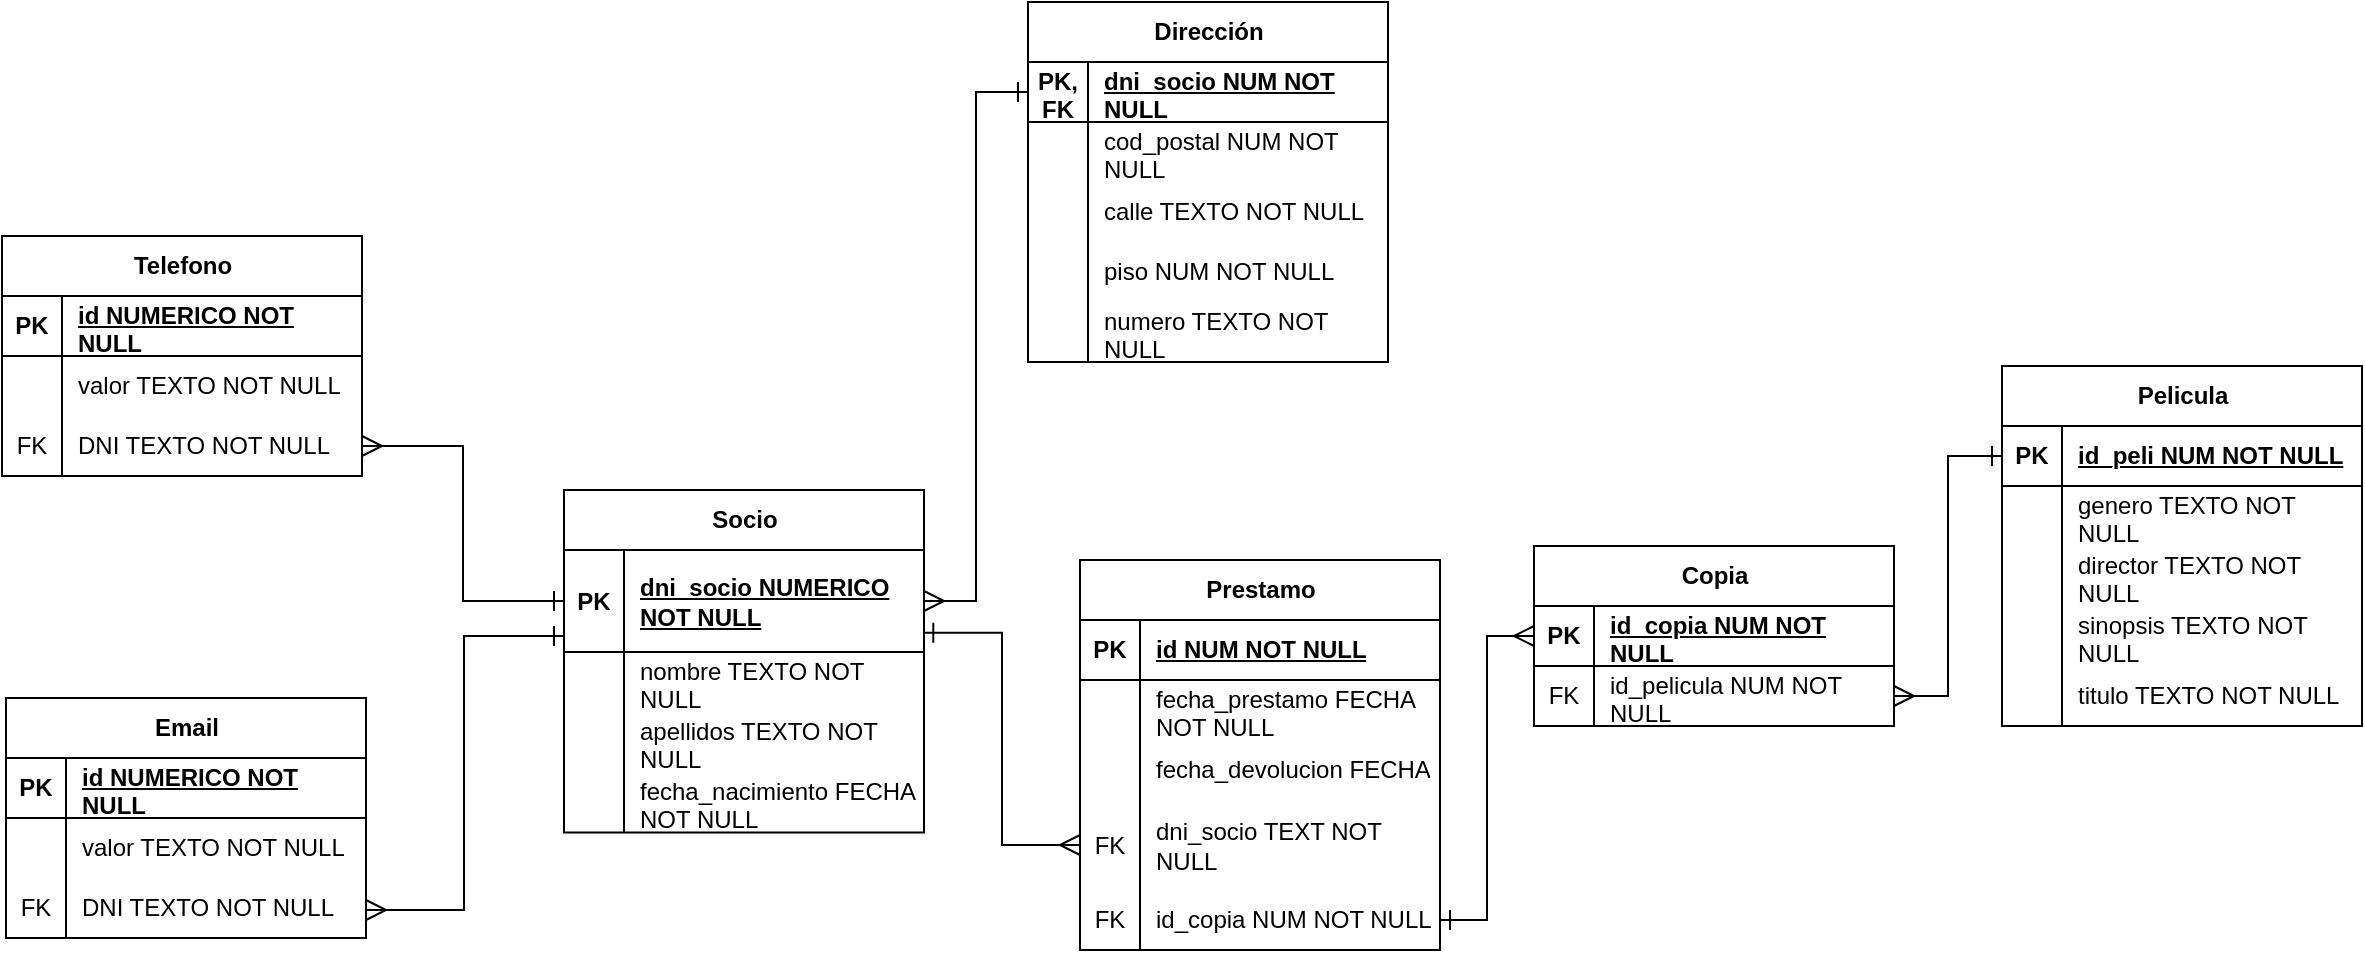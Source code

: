 <mxfile version="23.1.6" type="device">
  <diagram name="PracticaVideoclub" id="YzQPO9PBCc_jodw5u9pN">
    <mxGraphModel dx="1377" dy="1343" grid="0" gridSize="10" guides="1" tooltips="1" connect="1" arrows="1" fold="1" page="0" pageScale="1" pageWidth="850" pageHeight="1100" math="0" shadow="0">
      <root>
        <mxCell id="0" />
        <mxCell id="1" parent="0" />
        <mxCell id="_mW1-vOKjtZ6UhzQJEqt-1" value="Socio" style="shape=table;startSize=30;container=1;collapsible=1;childLayout=tableLayout;fixedRows=1;rowLines=0;fontStyle=1;align=center;resizeLast=1;html=1;" parent="1" vertex="1">
          <mxGeometry x="73" y="145" width="180" height="171.267" as="geometry" />
        </mxCell>
        <mxCell id="_mW1-vOKjtZ6UhzQJEqt-2" value="" style="shape=tableRow;horizontal=0;startSize=0;swimlaneHead=0;swimlaneBody=0;fillColor=none;collapsible=0;dropTarget=0;points=[[0,0.5],[1,0.5]];portConstraint=eastwest;top=0;left=0;right=0;bottom=1;" parent="_mW1-vOKjtZ6UhzQJEqt-1" vertex="1">
          <mxGeometry y="30" width="180" height="51" as="geometry" />
        </mxCell>
        <mxCell id="_mW1-vOKjtZ6UhzQJEqt-3" value="PK" style="shape=partialRectangle;connectable=0;fillColor=none;top=0;left=0;bottom=0;right=0;fontStyle=1;overflow=hidden;whiteSpace=wrap;html=1;" parent="_mW1-vOKjtZ6UhzQJEqt-2" vertex="1">
          <mxGeometry width="30" height="51" as="geometry">
            <mxRectangle width="30" height="51" as="alternateBounds" />
          </mxGeometry>
        </mxCell>
        <mxCell id="_mW1-vOKjtZ6UhzQJEqt-4" value="dni_socio NUMERICO NOT NULL" style="shape=partialRectangle;connectable=0;fillColor=none;top=0;left=0;bottom=0;right=0;align=left;spacingLeft=6;fontStyle=5;overflow=hidden;whiteSpace=wrap;html=1;" parent="_mW1-vOKjtZ6UhzQJEqt-2" vertex="1">
          <mxGeometry x="30" width="150" height="51" as="geometry">
            <mxRectangle width="150" height="51" as="alternateBounds" />
          </mxGeometry>
        </mxCell>
        <mxCell id="_mW1-vOKjtZ6UhzQJEqt-5" value="" style="shape=tableRow;horizontal=0;startSize=0;swimlaneHead=0;swimlaneBody=0;fillColor=none;collapsible=0;dropTarget=0;points=[[0,0.5],[1,0.5]];portConstraint=eastwest;top=0;left=0;right=0;bottom=0;" parent="_mW1-vOKjtZ6UhzQJEqt-1" vertex="1">
          <mxGeometry y="81" width="180" height="30" as="geometry" />
        </mxCell>
        <mxCell id="_mW1-vOKjtZ6UhzQJEqt-6" value="" style="shape=partialRectangle;connectable=0;fillColor=none;top=0;left=0;bottom=0;right=0;editable=1;overflow=hidden;whiteSpace=wrap;html=1;" parent="_mW1-vOKjtZ6UhzQJEqt-5" vertex="1">
          <mxGeometry width="30" height="30" as="geometry">
            <mxRectangle width="30" height="30" as="alternateBounds" />
          </mxGeometry>
        </mxCell>
        <mxCell id="_mW1-vOKjtZ6UhzQJEqt-7" value="nombre TEXTO NOT NULL" style="shape=partialRectangle;connectable=0;fillColor=none;top=0;left=0;bottom=0;right=0;align=left;spacingLeft=6;overflow=hidden;whiteSpace=wrap;html=1;" parent="_mW1-vOKjtZ6UhzQJEqt-5" vertex="1">
          <mxGeometry x="30" width="150" height="30" as="geometry">
            <mxRectangle width="150" height="30" as="alternateBounds" />
          </mxGeometry>
        </mxCell>
        <mxCell id="_mW1-vOKjtZ6UhzQJEqt-8" value="" style="shape=tableRow;horizontal=0;startSize=0;swimlaneHead=0;swimlaneBody=0;fillColor=none;collapsible=0;dropTarget=0;points=[[0,0.5],[1,0.5]];portConstraint=eastwest;top=0;left=0;right=0;bottom=0;" parent="_mW1-vOKjtZ6UhzQJEqt-1" vertex="1">
          <mxGeometry y="111" width="180" height="30" as="geometry" />
        </mxCell>
        <mxCell id="_mW1-vOKjtZ6UhzQJEqt-9" value="" style="shape=partialRectangle;connectable=0;fillColor=none;top=0;left=0;bottom=0;right=0;editable=1;overflow=hidden;whiteSpace=wrap;html=1;" parent="_mW1-vOKjtZ6UhzQJEqt-8" vertex="1">
          <mxGeometry width="30" height="30" as="geometry">
            <mxRectangle width="30" height="30" as="alternateBounds" />
          </mxGeometry>
        </mxCell>
        <mxCell id="_mW1-vOKjtZ6UhzQJEqt-10" value="apellidos TEXTO NOT NULL" style="shape=partialRectangle;connectable=0;fillColor=none;top=0;left=0;bottom=0;right=0;align=left;spacingLeft=6;overflow=hidden;whiteSpace=wrap;html=1;" parent="_mW1-vOKjtZ6UhzQJEqt-8" vertex="1">
          <mxGeometry x="30" width="150" height="30" as="geometry">
            <mxRectangle width="150" height="30" as="alternateBounds" />
          </mxGeometry>
        </mxCell>
        <mxCell id="_mW1-vOKjtZ6UhzQJEqt-11" value="" style="shape=tableRow;horizontal=0;startSize=0;swimlaneHead=0;swimlaneBody=0;fillColor=none;collapsible=0;dropTarget=0;points=[[0,0.5],[1,0.5]];portConstraint=eastwest;top=0;left=0;right=0;bottom=0;" parent="_mW1-vOKjtZ6UhzQJEqt-1" vertex="1">
          <mxGeometry y="141" width="180" height="30" as="geometry" />
        </mxCell>
        <mxCell id="_mW1-vOKjtZ6UhzQJEqt-12" value="" style="shape=partialRectangle;connectable=0;fillColor=none;top=0;left=0;bottom=0;right=0;editable=1;overflow=hidden;whiteSpace=wrap;html=1;" parent="_mW1-vOKjtZ6UhzQJEqt-11" vertex="1">
          <mxGeometry width="30" height="30" as="geometry">
            <mxRectangle width="30" height="30" as="alternateBounds" />
          </mxGeometry>
        </mxCell>
        <mxCell id="_mW1-vOKjtZ6UhzQJEqt-13" value="fecha_nacimiento FECHA NOT NULL" style="shape=partialRectangle;connectable=0;fillColor=none;top=0;left=0;bottom=0;right=0;align=left;spacingLeft=6;overflow=hidden;whiteSpace=wrap;html=1;" parent="_mW1-vOKjtZ6UhzQJEqt-11" vertex="1">
          <mxGeometry x="30" width="150" height="30" as="geometry">
            <mxRectangle width="150" height="30" as="alternateBounds" />
          </mxGeometry>
        </mxCell>
        <mxCell id="_mW1-vOKjtZ6UhzQJEqt-26" value="Dirección" style="shape=table;startSize=30;container=1;collapsible=1;childLayout=tableLayout;fixedRows=1;rowLines=0;fontStyle=1;align=center;resizeLast=1;html=1;" parent="1" vertex="1">
          <mxGeometry x="305" y="-99" width="180" height="180" as="geometry" />
        </mxCell>
        <mxCell id="_mW1-vOKjtZ6UhzQJEqt-27" value="" style="shape=tableRow;horizontal=0;startSize=0;swimlaneHead=0;swimlaneBody=0;fillColor=none;collapsible=0;dropTarget=0;points=[[0,0.5],[1,0.5]];portConstraint=eastwest;top=0;left=0;right=0;bottom=1;" parent="_mW1-vOKjtZ6UhzQJEqt-26" vertex="1">
          <mxGeometry y="30" width="180" height="30" as="geometry" />
        </mxCell>
        <mxCell id="_mW1-vOKjtZ6UhzQJEqt-28" value="PK,&lt;br&gt;FK" style="shape=partialRectangle;connectable=0;fillColor=none;top=0;left=0;bottom=0;right=0;fontStyle=1;overflow=hidden;whiteSpace=wrap;html=1;" parent="_mW1-vOKjtZ6UhzQJEqt-27" vertex="1">
          <mxGeometry width="30" height="30" as="geometry">
            <mxRectangle width="30" height="30" as="alternateBounds" />
          </mxGeometry>
        </mxCell>
        <mxCell id="_mW1-vOKjtZ6UhzQJEqt-29" value="dni_socio NUM NOT NULL" style="shape=partialRectangle;connectable=0;fillColor=none;top=0;left=0;bottom=0;right=0;align=left;spacingLeft=6;fontStyle=5;overflow=hidden;whiteSpace=wrap;html=1;" parent="_mW1-vOKjtZ6UhzQJEqt-27" vertex="1">
          <mxGeometry x="30" width="150" height="30" as="geometry">
            <mxRectangle width="150" height="30" as="alternateBounds" />
          </mxGeometry>
        </mxCell>
        <mxCell id="_mW1-vOKjtZ6UhzQJEqt-30" value="" style="shape=tableRow;horizontal=0;startSize=0;swimlaneHead=0;swimlaneBody=0;fillColor=none;collapsible=0;dropTarget=0;points=[[0,0.5],[1,0.5]];portConstraint=eastwest;top=0;left=0;right=0;bottom=0;" parent="_mW1-vOKjtZ6UhzQJEqt-26" vertex="1">
          <mxGeometry y="60" width="180" height="30" as="geometry" />
        </mxCell>
        <mxCell id="_mW1-vOKjtZ6UhzQJEqt-31" value="" style="shape=partialRectangle;connectable=0;fillColor=none;top=0;left=0;bottom=0;right=0;editable=1;overflow=hidden;whiteSpace=wrap;html=1;" parent="_mW1-vOKjtZ6UhzQJEqt-30" vertex="1">
          <mxGeometry width="30" height="30" as="geometry">
            <mxRectangle width="30" height="30" as="alternateBounds" />
          </mxGeometry>
        </mxCell>
        <mxCell id="_mW1-vOKjtZ6UhzQJEqt-32" value="cod_postal NUM NOT NULL" style="shape=partialRectangle;connectable=0;fillColor=none;top=0;left=0;bottom=0;right=0;align=left;spacingLeft=6;overflow=hidden;whiteSpace=wrap;html=1;" parent="_mW1-vOKjtZ6UhzQJEqt-30" vertex="1">
          <mxGeometry x="30" width="150" height="30" as="geometry">
            <mxRectangle width="150" height="30" as="alternateBounds" />
          </mxGeometry>
        </mxCell>
        <mxCell id="_mW1-vOKjtZ6UhzQJEqt-33" value="" style="shape=tableRow;horizontal=0;startSize=0;swimlaneHead=0;swimlaneBody=0;fillColor=none;collapsible=0;dropTarget=0;points=[[0,0.5],[1,0.5]];portConstraint=eastwest;top=0;left=0;right=0;bottom=0;" parent="_mW1-vOKjtZ6UhzQJEqt-26" vertex="1">
          <mxGeometry y="90" width="180" height="30" as="geometry" />
        </mxCell>
        <mxCell id="_mW1-vOKjtZ6UhzQJEqt-34" value="" style="shape=partialRectangle;connectable=0;fillColor=none;top=0;left=0;bottom=0;right=0;editable=1;overflow=hidden;whiteSpace=wrap;html=1;" parent="_mW1-vOKjtZ6UhzQJEqt-33" vertex="1">
          <mxGeometry width="30" height="30" as="geometry">
            <mxRectangle width="30" height="30" as="alternateBounds" />
          </mxGeometry>
        </mxCell>
        <mxCell id="_mW1-vOKjtZ6UhzQJEqt-35" value="calle TEXTO NOT NULL" style="shape=partialRectangle;connectable=0;fillColor=none;top=0;left=0;bottom=0;right=0;align=left;spacingLeft=6;overflow=hidden;whiteSpace=wrap;html=1;" parent="_mW1-vOKjtZ6UhzQJEqt-33" vertex="1">
          <mxGeometry x="30" width="150" height="30" as="geometry">
            <mxRectangle width="150" height="30" as="alternateBounds" />
          </mxGeometry>
        </mxCell>
        <mxCell id="_mW1-vOKjtZ6UhzQJEqt-36" value="" style="shape=tableRow;horizontal=0;startSize=0;swimlaneHead=0;swimlaneBody=0;fillColor=none;collapsible=0;dropTarget=0;points=[[0,0.5],[1,0.5]];portConstraint=eastwest;top=0;left=0;right=0;bottom=0;" parent="_mW1-vOKjtZ6UhzQJEqt-26" vertex="1">
          <mxGeometry y="120" width="180" height="30" as="geometry" />
        </mxCell>
        <mxCell id="_mW1-vOKjtZ6UhzQJEqt-37" value="" style="shape=partialRectangle;connectable=0;fillColor=none;top=0;left=0;bottom=0;right=0;editable=1;overflow=hidden;whiteSpace=wrap;html=1;" parent="_mW1-vOKjtZ6UhzQJEqt-36" vertex="1">
          <mxGeometry width="30" height="30" as="geometry">
            <mxRectangle width="30" height="30" as="alternateBounds" />
          </mxGeometry>
        </mxCell>
        <mxCell id="_mW1-vOKjtZ6UhzQJEqt-38" value="piso NUM NOT NULL" style="shape=partialRectangle;connectable=0;fillColor=none;top=0;left=0;bottom=0;right=0;align=left;spacingLeft=6;overflow=hidden;whiteSpace=wrap;html=1;" parent="_mW1-vOKjtZ6UhzQJEqt-36" vertex="1">
          <mxGeometry x="30" width="150" height="30" as="geometry">
            <mxRectangle width="150" height="30" as="alternateBounds" />
          </mxGeometry>
        </mxCell>
        <mxCell id="eDr55H77YWNjNY8ToVbS-49" value="" style="shape=tableRow;horizontal=0;startSize=0;swimlaneHead=0;swimlaneBody=0;fillColor=none;collapsible=0;dropTarget=0;points=[[0,0.5],[1,0.5]];portConstraint=eastwest;top=0;left=0;right=0;bottom=0;" vertex="1" parent="_mW1-vOKjtZ6UhzQJEqt-26">
          <mxGeometry y="150" width="180" height="30" as="geometry" />
        </mxCell>
        <mxCell id="eDr55H77YWNjNY8ToVbS-50" value="" style="shape=partialRectangle;connectable=0;fillColor=none;top=0;left=0;bottom=0;right=0;editable=1;overflow=hidden;whiteSpace=wrap;html=1;" vertex="1" parent="eDr55H77YWNjNY8ToVbS-49">
          <mxGeometry width="30" height="30" as="geometry">
            <mxRectangle width="30" height="30" as="alternateBounds" />
          </mxGeometry>
        </mxCell>
        <mxCell id="eDr55H77YWNjNY8ToVbS-51" value="numero TEXTO NOT NULL" style="shape=partialRectangle;connectable=0;fillColor=none;top=0;left=0;bottom=0;right=0;align=left;spacingLeft=6;overflow=hidden;whiteSpace=wrap;html=1;" vertex="1" parent="eDr55H77YWNjNY8ToVbS-49">
          <mxGeometry x="30" width="150" height="30" as="geometry">
            <mxRectangle width="150" height="30" as="alternateBounds" />
          </mxGeometry>
        </mxCell>
        <mxCell id="_mW1-vOKjtZ6UhzQJEqt-42" value="Pelicula" style="shape=table;startSize=30;container=1;collapsible=1;childLayout=tableLayout;fixedRows=1;rowLines=0;fontStyle=1;align=center;resizeLast=1;html=1;" parent="1" vertex="1">
          <mxGeometry x="792" y="83" width="180" height="180" as="geometry" />
        </mxCell>
        <mxCell id="_mW1-vOKjtZ6UhzQJEqt-43" value="" style="shape=tableRow;horizontal=0;startSize=0;swimlaneHead=0;swimlaneBody=0;fillColor=none;collapsible=0;dropTarget=0;points=[[0,0.5],[1,0.5]];portConstraint=eastwest;top=0;left=0;right=0;bottom=1;" parent="_mW1-vOKjtZ6UhzQJEqt-42" vertex="1">
          <mxGeometry y="30" width="180" height="30" as="geometry" />
        </mxCell>
        <mxCell id="_mW1-vOKjtZ6UhzQJEqt-44" value="PK" style="shape=partialRectangle;connectable=0;fillColor=none;top=0;left=0;bottom=0;right=0;fontStyle=1;overflow=hidden;whiteSpace=wrap;html=1;" parent="_mW1-vOKjtZ6UhzQJEqt-43" vertex="1">
          <mxGeometry width="30" height="30" as="geometry">
            <mxRectangle width="30" height="30" as="alternateBounds" />
          </mxGeometry>
        </mxCell>
        <mxCell id="_mW1-vOKjtZ6UhzQJEqt-45" value="id_peli NUM NOT NULL" style="shape=partialRectangle;connectable=0;fillColor=none;top=0;left=0;bottom=0;right=0;align=left;spacingLeft=6;fontStyle=5;overflow=hidden;whiteSpace=wrap;html=1;" parent="_mW1-vOKjtZ6UhzQJEqt-43" vertex="1">
          <mxGeometry x="30" width="150" height="30" as="geometry">
            <mxRectangle width="150" height="30" as="alternateBounds" />
          </mxGeometry>
        </mxCell>
        <mxCell id="_mW1-vOKjtZ6UhzQJEqt-49" value="" style="shape=tableRow;horizontal=0;startSize=0;swimlaneHead=0;swimlaneBody=0;fillColor=none;collapsible=0;dropTarget=0;points=[[0,0.5],[1,0.5]];portConstraint=eastwest;top=0;left=0;right=0;bottom=0;" parent="_mW1-vOKjtZ6UhzQJEqt-42" vertex="1">
          <mxGeometry y="60" width="180" height="30" as="geometry" />
        </mxCell>
        <mxCell id="_mW1-vOKjtZ6UhzQJEqt-50" value="" style="shape=partialRectangle;connectable=0;fillColor=none;top=0;left=0;bottom=0;right=0;editable=1;overflow=hidden;whiteSpace=wrap;html=1;" parent="_mW1-vOKjtZ6UhzQJEqt-49" vertex="1">
          <mxGeometry width="30" height="30" as="geometry">
            <mxRectangle width="30" height="30" as="alternateBounds" />
          </mxGeometry>
        </mxCell>
        <mxCell id="_mW1-vOKjtZ6UhzQJEqt-51" value="genero TEXTO NOT NULL" style="shape=partialRectangle;connectable=0;fillColor=none;top=0;left=0;bottom=0;right=0;align=left;spacingLeft=6;overflow=hidden;whiteSpace=wrap;html=1;" parent="_mW1-vOKjtZ6UhzQJEqt-49" vertex="1">
          <mxGeometry x="30" width="150" height="30" as="geometry">
            <mxRectangle width="150" height="30" as="alternateBounds" />
          </mxGeometry>
        </mxCell>
        <mxCell id="_mW1-vOKjtZ6UhzQJEqt-52" value="" style="shape=tableRow;horizontal=0;startSize=0;swimlaneHead=0;swimlaneBody=0;fillColor=none;collapsible=0;dropTarget=0;points=[[0,0.5],[1,0.5]];portConstraint=eastwest;top=0;left=0;right=0;bottom=0;" parent="_mW1-vOKjtZ6UhzQJEqt-42" vertex="1">
          <mxGeometry y="90" width="180" height="30" as="geometry" />
        </mxCell>
        <mxCell id="_mW1-vOKjtZ6UhzQJEqt-53" value="" style="shape=partialRectangle;connectable=0;fillColor=none;top=0;left=0;bottom=0;right=0;editable=1;overflow=hidden;whiteSpace=wrap;html=1;" parent="_mW1-vOKjtZ6UhzQJEqt-52" vertex="1">
          <mxGeometry width="30" height="30" as="geometry">
            <mxRectangle width="30" height="30" as="alternateBounds" />
          </mxGeometry>
        </mxCell>
        <mxCell id="_mW1-vOKjtZ6UhzQJEqt-54" value="director TEXTO NOT NULL" style="shape=partialRectangle;connectable=0;fillColor=none;top=0;left=0;bottom=0;right=0;align=left;spacingLeft=6;overflow=hidden;whiteSpace=wrap;html=1;" parent="_mW1-vOKjtZ6UhzQJEqt-52" vertex="1">
          <mxGeometry x="30" width="150" height="30" as="geometry">
            <mxRectangle width="150" height="30" as="alternateBounds" />
          </mxGeometry>
        </mxCell>
        <mxCell id="_mW1-vOKjtZ6UhzQJEqt-55" value="" style="shape=tableRow;horizontal=0;startSize=0;swimlaneHead=0;swimlaneBody=0;fillColor=none;collapsible=0;dropTarget=0;points=[[0,0.5],[1,0.5]];portConstraint=eastwest;top=0;left=0;right=0;bottom=0;" parent="_mW1-vOKjtZ6UhzQJEqt-42" vertex="1">
          <mxGeometry y="120" width="180" height="30" as="geometry" />
        </mxCell>
        <mxCell id="_mW1-vOKjtZ6UhzQJEqt-56" value="" style="shape=partialRectangle;connectable=0;fillColor=none;top=0;left=0;bottom=0;right=0;editable=1;overflow=hidden;whiteSpace=wrap;html=1;" parent="_mW1-vOKjtZ6UhzQJEqt-55" vertex="1">
          <mxGeometry width="30" height="30" as="geometry">
            <mxRectangle width="30" height="30" as="alternateBounds" />
          </mxGeometry>
        </mxCell>
        <mxCell id="_mW1-vOKjtZ6UhzQJEqt-57" value="sinopsis TEXTO NOT NULL" style="shape=partialRectangle;connectable=0;fillColor=none;top=0;left=0;bottom=0;right=0;align=left;spacingLeft=6;overflow=hidden;whiteSpace=wrap;html=1;" parent="_mW1-vOKjtZ6UhzQJEqt-55" vertex="1">
          <mxGeometry x="30" width="150" height="30" as="geometry">
            <mxRectangle width="150" height="30" as="alternateBounds" />
          </mxGeometry>
        </mxCell>
        <mxCell id="eDr55H77YWNjNY8ToVbS-15" value="" style="shape=tableRow;horizontal=0;startSize=0;swimlaneHead=0;swimlaneBody=0;fillColor=none;collapsible=0;dropTarget=0;points=[[0,0.5],[1,0.5]];portConstraint=eastwest;top=0;left=0;right=0;bottom=0;" vertex="1" parent="_mW1-vOKjtZ6UhzQJEqt-42">
          <mxGeometry y="150" width="180" height="30" as="geometry" />
        </mxCell>
        <mxCell id="eDr55H77YWNjNY8ToVbS-16" value="" style="shape=partialRectangle;connectable=0;fillColor=none;top=0;left=0;bottom=0;right=0;editable=1;overflow=hidden;whiteSpace=wrap;html=1;" vertex="1" parent="eDr55H77YWNjNY8ToVbS-15">
          <mxGeometry width="30" height="30" as="geometry">
            <mxRectangle width="30" height="30" as="alternateBounds" />
          </mxGeometry>
        </mxCell>
        <mxCell id="eDr55H77YWNjNY8ToVbS-17" value="titulo TEXTO NOT NULL" style="shape=partialRectangle;connectable=0;fillColor=none;top=0;left=0;bottom=0;right=0;align=left;spacingLeft=6;overflow=hidden;whiteSpace=wrap;html=1;" vertex="1" parent="eDr55H77YWNjNY8ToVbS-15">
          <mxGeometry x="30" width="150" height="30" as="geometry">
            <mxRectangle width="150" height="30" as="alternateBounds" />
          </mxGeometry>
        </mxCell>
        <mxCell id="_mW1-vOKjtZ6UhzQJEqt-65" style="edgeStyle=orthogonalEdgeStyle;rounded=0;orthogonalLoop=1;jettySize=auto;html=1;exitX=1;exitY=0.5;exitDx=0;exitDy=0;entryX=0;entryY=0.5;entryDx=0;entryDy=0;fontSize=12;startSize=8;endSize=8;endArrow=ERone;endFill=0;startArrow=ERmany;startFill=0;" parent="1" source="_mW1-vOKjtZ6UhzQJEqt-2" target="_mW1-vOKjtZ6UhzQJEqt-27" edge="1">
          <mxGeometry relative="1" as="geometry" />
        </mxCell>
        <mxCell id="_mW1-vOKjtZ6UhzQJEqt-66" value="Copia" style="shape=table;startSize=30;container=1;collapsible=1;childLayout=tableLayout;fixedRows=1;rowLines=0;fontStyle=1;align=center;resizeLast=1;html=1;" parent="1" vertex="1">
          <mxGeometry x="558" y="173" width="180" height="90" as="geometry" />
        </mxCell>
        <mxCell id="_mW1-vOKjtZ6UhzQJEqt-67" value="" style="shape=tableRow;horizontal=0;startSize=0;swimlaneHead=0;swimlaneBody=0;fillColor=none;collapsible=0;dropTarget=0;points=[[0,0.5],[1,0.5]];portConstraint=eastwest;top=0;left=0;right=0;bottom=1;" parent="_mW1-vOKjtZ6UhzQJEqt-66" vertex="1">
          <mxGeometry y="30" width="180" height="30" as="geometry" />
        </mxCell>
        <mxCell id="_mW1-vOKjtZ6UhzQJEqt-68" value="PK" style="shape=partialRectangle;connectable=0;fillColor=none;top=0;left=0;bottom=0;right=0;fontStyle=1;overflow=hidden;whiteSpace=wrap;html=1;" parent="_mW1-vOKjtZ6UhzQJEqt-67" vertex="1">
          <mxGeometry width="30" height="30" as="geometry">
            <mxRectangle width="30" height="30" as="alternateBounds" />
          </mxGeometry>
        </mxCell>
        <mxCell id="_mW1-vOKjtZ6UhzQJEqt-69" value="id_copia NUM NOT NULL" style="shape=partialRectangle;connectable=0;fillColor=none;top=0;left=0;bottom=0;right=0;align=left;spacingLeft=6;fontStyle=5;overflow=hidden;whiteSpace=wrap;html=1;" parent="_mW1-vOKjtZ6UhzQJEqt-67" vertex="1">
          <mxGeometry x="30" width="150" height="30" as="geometry">
            <mxRectangle width="150" height="30" as="alternateBounds" />
          </mxGeometry>
        </mxCell>
        <mxCell id="eDr55H77YWNjNY8ToVbS-11" value="" style="shape=tableRow;horizontal=0;startSize=0;swimlaneHead=0;swimlaneBody=0;fillColor=none;collapsible=0;dropTarget=0;points=[[0,0.5],[1,0.5]];portConstraint=eastwest;top=0;left=0;right=0;bottom=0;" vertex="1" parent="_mW1-vOKjtZ6UhzQJEqt-66">
          <mxGeometry y="60" width="180" height="30" as="geometry" />
        </mxCell>
        <mxCell id="eDr55H77YWNjNY8ToVbS-12" value="FK" style="shape=partialRectangle;connectable=0;fillColor=none;top=0;left=0;bottom=0;right=0;editable=1;overflow=hidden;whiteSpace=wrap;html=1;" vertex="1" parent="eDr55H77YWNjNY8ToVbS-11">
          <mxGeometry width="30" height="30" as="geometry">
            <mxRectangle width="30" height="30" as="alternateBounds" />
          </mxGeometry>
        </mxCell>
        <mxCell id="eDr55H77YWNjNY8ToVbS-13" value="id_pelicula NUM NOT NULL" style="shape=partialRectangle;connectable=0;fillColor=none;top=0;left=0;bottom=0;right=0;align=left;spacingLeft=6;overflow=hidden;whiteSpace=wrap;html=1;" vertex="1" parent="eDr55H77YWNjNY8ToVbS-11">
          <mxGeometry x="30" width="150" height="30" as="geometry">
            <mxRectangle width="150" height="30" as="alternateBounds" />
          </mxGeometry>
        </mxCell>
        <mxCell id="_mW1-vOKjtZ6UhzQJEqt-82" value="Telefono" style="shape=table;startSize=30;container=1;collapsible=1;childLayout=tableLayout;fixedRows=1;rowLines=0;fontStyle=1;align=center;resizeLast=1;html=1;" parent="1" vertex="1">
          <mxGeometry x="-208" y="18" width="180" height="120" as="geometry" />
        </mxCell>
        <mxCell id="_mW1-vOKjtZ6UhzQJEqt-83" value="" style="shape=tableRow;horizontal=0;startSize=0;swimlaneHead=0;swimlaneBody=0;fillColor=none;collapsible=0;dropTarget=0;points=[[0,0.5],[1,0.5]];portConstraint=eastwest;top=0;left=0;right=0;bottom=1;" parent="_mW1-vOKjtZ6UhzQJEqt-82" vertex="1">
          <mxGeometry y="30" width="180" height="30" as="geometry" />
        </mxCell>
        <mxCell id="_mW1-vOKjtZ6UhzQJEqt-84" value="PK" style="shape=partialRectangle;connectable=0;fillColor=none;top=0;left=0;bottom=0;right=0;fontStyle=1;overflow=hidden;whiteSpace=wrap;html=1;" parent="_mW1-vOKjtZ6UhzQJEqt-83" vertex="1">
          <mxGeometry width="30" height="30" as="geometry">
            <mxRectangle width="30" height="30" as="alternateBounds" />
          </mxGeometry>
        </mxCell>
        <mxCell id="_mW1-vOKjtZ6UhzQJEqt-85" value="id NUMERICO NOT NULL" style="shape=partialRectangle;connectable=0;fillColor=none;top=0;left=0;bottom=0;right=0;align=left;spacingLeft=6;fontStyle=5;overflow=hidden;whiteSpace=wrap;html=1;" parent="_mW1-vOKjtZ6UhzQJEqt-83" vertex="1">
          <mxGeometry x="30" width="150" height="30" as="geometry">
            <mxRectangle width="150" height="30" as="alternateBounds" />
          </mxGeometry>
        </mxCell>
        <mxCell id="_mW1-vOKjtZ6UhzQJEqt-86" value="" style="shape=tableRow;horizontal=0;startSize=0;swimlaneHead=0;swimlaneBody=0;fillColor=none;collapsible=0;dropTarget=0;points=[[0,0.5],[1,0.5]];portConstraint=eastwest;top=0;left=0;right=0;bottom=0;" parent="_mW1-vOKjtZ6UhzQJEqt-82" vertex="1">
          <mxGeometry y="60" width="180" height="30" as="geometry" />
        </mxCell>
        <mxCell id="_mW1-vOKjtZ6UhzQJEqt-87" value="" style="shape=partialRectangle;connectable=0;fillColor=none;top=0;left=0;bottom=0;right=0;editable=1;overflow=hidden;whiteSpace=wrap;html=1;" parent="_mW1-vOKjtZ6UhzQJEqt-86" vertex="1">
          <mxGeometry width="30" height="30" as="geometry">
            <mxRectangle width="30" height="30" as="alternateBounds" />
          </mxGeometry>
        </mxCell>
        <mxCell id="_mW1-vOKjtZ6UhzQJEqt-88" value="valor TEXTO NOT NULL" style="shape=partialRectangle;connectable=0;fillColor=none;top=0;left=0;bottom=0;right=0;align=left;spacingLeft=6;overflow=hidden;whiteSpace=wrap;html=1;" parent="_mW1-vOKjtZ6UhzQJEqt-86" vertex="1">
          <mxGeometry x="30" width="150" height="30" as="geometry">
            <mxRectangle width="150" height="30" as="alternateBounds" />
          </mxGeometry>
        </mxCell>
        <mxCell id="_mW1-vOKjtZ6UhzQJEqt-89" value="" style="shape=tableRow;horizontal=0;startSize=0;swimlaneHead=0;swimlaneBody=0;fillColor=none;collapsible=0;dropTarget=0;points=[[0,0.5],[1,0.5]];portConstraint=eastwest;top=0;left=0;right=0;bottom=0;" parent="_mW1-vOKjtZ6UhzQJEqt-82" vertex="1">
          <mxGeometry y="90" width="180" height="30" as="geometry" />
        </mxCell>
        <mxCell id="_mW1-vOKjtZ6UhzQJEqt-90" value="FK" style="shape=partialRectangle;connectable=0;fillColor=none;top=0;left=0;bottom=0;right=0;editable=1;overflow=hidden;whiteSpace=wrap;html=1;" parent="_mW1-vOKjtZ6UhzQJEqt-89" vertex="1">
          <mxGeometry width="30" height="30" as="geometry">
            <mxRectangle width="30" height="30" as="alternateBounds" />
          </mxGeometry>
        </mxCell>
        <mxCell id="_mW1-vOKjtZ6UhzQJEqt-91" value="DNI TEXTO NOT NULL" style="shape=partialRectangle;connectable=0;fillColor=none;top=0;left=0;bottom=0;right=0;align=left;spacingLeft=6;overflow=hidden;whiteSpace=wrap;html=1;" parent="_mW1-vOKjtZ6UhzQJEqt-89" vertex="1">
          <mxGeometry x="30" width="150" height="30" as="geometry">
            <mxRectangle width="150" height="30" as="alternateBounds" />
          </mxGeometry>
        </mxCell>
        <mxCell id="_mW1-vOKjtZ6UhzQJEqt-95" style="edgeStyle=orthogonalEdgeStyle;rounded=0;orthogonalLoop=1;jettySize=auto;html=1;exitX=0;exitY=0.5;exitDx=0;exitDy=0;entryX=1;entryY=0.5;entryDx=0;entryDy=0;fontSize=12;startSize=8;endSize=8;startArrow=ERone;startFill=0;endArrow=ERmany;endFill=0;" parent="1" source="_mW1-vOKjtZ6UhzQJEqt-2" target="_mW1-vOKjtZ6UhzQJEqt-89" edge="1">
          <mxGeometry relative="1" as="geometry" />
        </mxCell>
        <mxCell id="_mW1-vOKjtZ6UhzQJEqt-96" value="Prestamo" style="shape=table;startSize=30;container=1;collapsible=1;childLayout=tableLayout;fixedRows=1;rowLines=0;fontStyle=1;align=center;resizeLast=1;html=1;" parent="1" vertex="1">
          <mxGeometry x="331" y="180" width="180" height="195" as="geometry" />
        </mxCell>
        <mxCell id="_mW1-vOKjtZ6UhzQJEqt-97" value="" style="shape=tableRow;horizontal=0;startSize=0;swimlaneHead=0;swimlaneBody=0;fillColor=none;collapsible=0;dropTarget=0;points=[[0,0.5],[1,0.5]];portConstraint=eastwest;top=0;left=0;right=0;bottom=1;" parent="_mW1-vOKjtZ6UhzQJEqt-96" vertex="1">
          <mxGeometry y="30" width="180" height="30" as="geometry" />
        </mxCell>
        <mxCell id="_mW1-vOKjtZ6UhzQJEqt-98" value="PK" style="shape=partialRectangle;connectable=0;fillColor=none;top=0;left=0;bottom=0;right=0;fontStyle=1;overflow=hidden;whiteSpace=wrap;html=1;" parent="_mW1-vOKjtZ6UhzQJEqt-97" vertex="1">
          <mxGeometry width="30" height="30" as="geometry">
            <mxRectangle width="30" height="30" as="alternateBounds" />
          </mxGeometry>
        </mxCell>
        <mxCell id="_mW1-vOKjtZ6UhzQJEqt-99" value="id NUM NOT NULL" style="shape=partialRectangle;connectable=0;fillColor=none;top=0;left=0;bottom=0;right=0;align=left;spacingLeft=6;fontStyle=5;overflow=hidden;whiteSpace=wrap;html=1;" parent="_mW1-vOKjtZ6UhzQJEqt-97" vertex="1">
          <mxGeometry x="30" width="150" height="30" as="geometry">
            <mxRectangle width="150" height="30" as="alternateBounds" />
          </mxGeometry>
        </mxCell>
        <mxCell id="_mW1-vOKjtZ6UhzQJEqt-100" value="" style="shape=tableRow;horizontal=0;startSize=0;swimlaneHead=0;swimlaneBody=0;fillColor=none;collapsible=0;dropTarget=0;points=[[0,0.5],[1,0.5]];portConstraint=eastwest;top=0;left=0;right=0;bottom=0;" parent="_mW1-vOKjtZ6UhzQJEqt-96" vertex="1">
          <mxGeometry y="60" width="180" height="30" as="geometry" />
        </mxCell>
        <mxCell id="_mW1-vOKjtZ6UhzQJEqt-101" value="" style="shape=partialRectangle;connectable=0;fillColor=none;top=0;left=0;bottom=0;right=0;editable=1;overflow=hidden;whiteSpace=wrap;html=1;" parent="_mW1-vOKjtZ6UhzQJEqt-100" vertex="1">
          <mxGeometry width="30" height="30" as="geometry">
            <mxRectangle width="30" height="30" as="alternateBounds" />
          </mxGeometry>
        </mxCell>
        <mxCell id="_mW1-vOKjtZ6UhzQJEqt-102" value="fecha_prestamo FECHA NOT NULL&amp;nbsp;" style="shape=partialRectangle;connectable=0;fillColor=none;top=0;left=0;bottom=0;right=0;align=left;spacingLeft=6;overflow=hidden;whiteSpace=wrap;html=1;" parent="_mW1-vOKjtZ6UhzQJEqt-100" vertex="1">
          <mxGeometry x="30" width="150" height="30" as="geometry">
            <mxRectangle width="150" height="30" as="alternateBounds" />
          </mxGeometry>
        </mxCell>
        <mxCell id="_mW1-vOKjtZ6UhzQJEqt-103" value="" style="shape=tableRow;horizontal=0;startSize=0;swimlaneHead=0;swimlaneBody=0;fillColor=none;collapsible=0;dropTarget=0;points=[[0,0.5],[1,0.5]];portConstraint=eastwest;top=0;left=0;right=0;bottom=0;" parent="_mW1-vOKjtZ6UhzQJEqt-96" vertex="1">
          <mxGeometry y="90" width="180" height="30" as="geometry" />
        </mxCell>
        <mxCell id="_mW1-vOKjtZ6UhzQJEqt-104" value="" style="shape=partialRectangle;connectable=0;fillColor=none;top=0;left=0;bottom=0;right=0;editable=1;overflow=hidden;whiteSpace=wrap;html=1;" parent="_mW1-vOKjtZ6UhzQJEqt-103" vertex="1">
          <mxGeometry width="30" height="30" as="geometry">
            <mxRectangle width="30" height="30" as="alternateBounds" />
          </mxGeometry>
        </mxCell>
        <mxCell id="_mW1-vOKjtZ6UhzQJEqt-105" value="fecha_devolucion FECHA" style="shape=partialRectangle;connectable=0;fillColor=none;top=0;left=0;bottom=0;right=0;align=left;spacingLeft=6;overflow=hidden;whiteSpace=wrap;html=1;" parent="_mW1-vOKjtZ6UhzQJEqt-103" vertex="1">
          <mxGeometry x="30" width="150" height="30" as="geometry">
            <mxRectangle width="150" height="30" as="alternateBounds" />
          </mxGeometry>
        </mxCell>
        <mxCell id="eDr55H77YWNjNY8ToVbS-1" value="" style="shape=tableRow;horizontal=0;startSize=0;swimlaneHead=0;swimlaneBody=0;fillColor=none;collapsible=0;dropTarget=0;points=[[0,0.5],[1,0.5]];portConstraint=eastwest;top=0;left=0;right=0;bottom=0;" vertex="1" parent="_mW1-vOKjtZ6UhzQJEqt-96">
          <mxGeometry y="120" width="180" height="45" as="geometry" />
        </mxCell>
        <mxCell id="eDr55H77YWNjNY8ToVbS-2" value="FK" style="shape=partialRectangle;connectable=0;fillColor=none;top=0;left=0;bottom=0;right=0;editable=1;overflow=hidden;whiteSpace=wrap;html=1;" vertex="1" parent="eDr55H77YWNjNY8ToVbS-1">
          <mxGeometry width="30" height="45" as="geometry">
            <mxRectangle width="30" height="45" as="alternateBounds" />
          </mxGeometry>
        </mxCell>
        <mxCell id="eDr55H77YWNjNY8ToVbS-3" value="dni_socio TEXT NOT NULL" style="shape=partialRectangle;connectable=0;fillColor=none;top=0;left=0;bottom=0;right=0;align=left;spacingLeft=6;overflow=hidden;whiteSpace=wrap;html=1;" vertex="1" parent="eDr55H77YWNjNY8ToVbS-1">
          <mxGeometry x="30" width="150" height="45" as="geometry">
            <mxRectangle width="150" height="45" as="alternateBounds" />
          </mxGeometry>
        </mxCell>
        <mxCell id="eDr55H77YWNjNY8ToVbS-4" value="" style="shape=tableRow;horizontal=0;startSize=0;swimlaneHead=0;swimlaneBody=0;fillColor=none;collapsible=0;dropTarget=0;points=[[0,0.5],[1,0.5]];portConstraint=eastwest;top=0;left=0;right=0;bottom=0;" vertex="1" parent="_mW1-vOKjtZ6UhzQJEqt-96">
          <mxGeometry y="165" width="180" height="30" as="geometry" />
        </mxCell>
        <mxCell id="eDr55H77YWNjNY8ToVbS-5" value="FK" style="shape=partialRectangle;connectable=0;fillColor=none;top=0;left=0;bottom=0;right=0;editable=1;overflow=hidden;whiteSpace=wrap;html=1;" vertex="1" parent="eDr55H77YWNjNY8ToVbS-4">
          <mxGeometry width="30" height="30" as="geometry">
            <mxRectangle width="30" height="30" as="alternateBounds" />
          </mxGeometry>
        </mxCell>
        <mxCell id="eDr55H77YWNjNY8ToVbS-6" value="id_copia NUM NOT NULL" style="shape=partialRectangle;connectable=0;fillColor=none;top=0;left=0;bottom=0;right=0;align=left;spacingLeft=6;overflow=hidden;whiteSpace=wrap;html=1;" vertex="1" parent="eDr55H77YWNjNY8ToVbS-4">
          <mxGeometry x="30" width="150" height="30" as="geometry">
            <mxRectangle width="150" height="30" as="alternateBounds" />
          </mxGeometry>
        </mxCell>
        <mxCell id="eDr55H77YWNjNY8ToVbS-7" style="edgeStyle=orthogonalEdgeStyle;rounded=0;orthogonalLoop=1;jettySize=auto;html=1;exitX=0.998;exitY=0.812;exitDx=0;exitDy=0;entryX=0;entryY=0.5;entryDx=0;entryDy=0;fontSize=12;startSize=8;endSize=8;startArrow=ERone;startFill=0;endArrow=ERmany;endFill=0;exitPerimeter=0;" edge="1" parent="1" source="_mW1-vOKjtZ6UhzQJEqt-2" target="eDr55H77YWNjNY8ToVbS-1">
          <mxGeometry relative="1" as="geometry" />
        </mxCell>
        <mxCell id="eDr55H77YWNjNY8ToVbS-20" value="Email" style="shape=table;startSize=30;container=1;collapsible=1;childLayout=tableLayout;fixedRows=1;rowLines=0;fontStyle=1;align=center;resizeLast=1;html=1;" vertex="1" parent="1">
          <mxGeometry x="-206" y="249" width="180" height="120" as="geometry" />
        </mxCell>
        <mxCell id="eDr55H77YWNjNY8ToVbS-21" value="" style="shape=tableRow;horizontal=0;startSize=0;swimlaneHead=0;swimlaneBody=0;fillColor=none;collapsible=0;dropTarget=0;points=[[0,0.5],[1,0.5]];portConstraint=eastwest;top=0;left=0;right=0;bottom=1;" vertex="1" parent="eDr55H77YWNjNY8ToVbS-20">
          <mxGeometry y="30" width="180" height="30" as="geometry" />
        </mxCell>
        <mxCell id="eDr55H77YWNjNY8ToVbS-22" value="PK" style="shape=partialRectangle;connectable=0;fillColor=none;top=0;left=0;bottom=0;right=0;fontStyle=1;overflow=hidden;whiteSpace=wrap;html=1;" vertex="1" parent="eDr55H77YWNjNY8ToVbS-21">
          <mxGeometry width="30" height="30" as="geometry">
            <mxRectangle width="30" height="30" as="alternateBounds" />
          </mxGeometry>
        </mxCell>
        <mxCell id="eDr55H77YWNjNY8ToVbS-23" value="id NUMERICO NOT NULL" style="shape=partialRectangle;connectable=0;fillColor=none;top=0;left=0;bottom=0;right=0;align=left;spacingLeft=6;fontStyle=5;overflow=hidden;whiteSpace=wrap;html=1;" vertex="1" parent="eDr55H77YWNjNY8ToVbS-21">
          <mxGeometry x="30" width="150" height="30" as="geometry">
            <mxRectangle width="150" height="30" as="alternateBounds" />
          </mxGeometry>
        </mxCell>
        <mxCell id="eDr55H77YWNjNY8ToVbS-24" value="" style="shape=tableRow;horizontal=0;startSize=0;swimlaneHead=0;swimlaneBody=0;fillColor=none;collapsible=0;dropTarget=0;points=[[0,0.5],[1,0.5]];portConstraint=eastwest;top=0;left=0;right=0;bottom=0;" vertex="1" parent="eDr55H77YWNjNY8ToVbS-20">
          <mxGeometry y="60" width="180" height="30" as="geometry" />
        </mxCell>
        <mxCell id="eDr55H77YWNjNY8ToVbS-25" value="" style="shape=partialRectangle;connectable=0;fillColor=none;top=0;left=0;bottom=0;right=0;editable=1;overflow=hidden;whiteSpace=wrap;html=1;" vertex="1" parent="eDr55H77YWNjNY8ToVbS-24">
          <mxGeometry width="30" height="30" as="geometry">
            <mxRectangle width="30" height="30" as="alternateBounds" />
          </mxGeometry>
        </mxCell>
        <mxCell id="eDr55H77YWNjNY8ToVbS-26" value="valor TEXTO NOT NULL" style="shape=partialRectangle;connectable=0;fillColor=none;top=0;left=0;bottom=0;right=0;align=left;spacingLeft=6;overflow=hidden;whiteSpace=wrap;html=1;" vertex="1" parent="eDr55H77YWNjNY8ToVbS-24">
          <mxGeometry x="30" width="150" height="30" as="geometry">
            <mxRectangle width="150" height="30" as="alternateBounds" />
          </mxGeometry>
        </mxCell>
        <mxCell id="eDr55H77YWNjNY8ToVbS-27" value="" style="shape=tableRow;horizontal=0;startSize=0;swimlaneHead=0;swimlaneBody=0;fillColor=none;collapsible=0;dropTarget=0;points=[[0,0.5],[1,0.5]];portConstraint=eastwest;top=0;left=0;right=0;bottom=0;" vertex="1" parent="eDr55H77YWNjNY8ToVbS-20">
          <mxGeometry y="90" width="180" height="30" as="geometry" />
        </mxCell>
        <mxCell id="eDr55H77YWNjNY8ToVbS-28" value="FK" style="shape=partialRectangle;connectable=0;fillColor=none;top=0;left=0;bottom=0;right=0;editable=1;overflow=hidden;whiteSpace=wrap;html=1;" vertex="1" parent="eDr55H77YWNjNY8ToVbS-27">
          <mxGeometry width="30" height="30" as="geometry">
            <mxRectangle width="30" height="30" as="alternateBounds" />
          </mxGeometry>
        </mxCell>
        <mxCell id="eDr55H77YWNjNY8ToVbS-29" value="DNI TEXTO NOT NULL" style="shape=partialRectangle;connectable=0;fillColor=none;top=0;left=0;bottom=0;right=0;align=left;spacingLeft=6;overflow=hidden;whiteSpace=wrap;html=1;" vertex="1" parent="eDr55H77YWNjNY8ToVbS-27">
          <mxGeometry x="30" width="150" height="30" as="geometry">
            <mxRectangle width="150" height="30" as="alternateBounds" />
          </mxGeometry>
        </mxCell>
        <mxCell id="eDr55H77YWNjNY8ToVbS-30" style="edgeStyle=orthogonalEdgeStyle;rounded=0;orthogonalLoop=1;jettySize=auto;html=1;fontSize=12;startSize=8;endSize=8;endArrow=ERone;endFill=0;startArrow=ERmany;startFill=0;" edge="1" parent="1" source="eDr55H77YWNjNY8ToVbS-27" target="_mW1-vOKjtZ6UhzQJEqt-2">
          <mxGeometry relative="1" as="geometry">
            <mxPoint x="-8" y="354.96" as="sourcePoint" />
            <mxPoint x="73" y="218.003" as="targetPoint" />
            <Array as="points">
              <mxPoint x="23" y="355" />
              <mxPoint x="23" y="218" />
            </Array>
          </mxGeometry>
        </mxCell>
        <mxCell id="eDr55H77YWNjNY8ToVbS-47" style="edgeStyle=orthogonalEdgeStyle;rounded=0;orthogonalLoop=1;jettySize=auto;html=1;exitX=0;exitY=0.5;exitDx=0;exitDy=0;entryX=1;entryY=0.5;entryDx=0;entryDy=0;fontSize=12;startSize=8;endSize=8;startArrow=ERone;startFill=0;endArrow=ERmany;endFill=0;" edge="1" parent="1" source="_mW1-vOKjtZ6UhzQJEqt-43" target="eDr55H77YWNjNY8ToVbS-11">
          <mxGeometry relative="1" as="geometry" />
        </mxCell>
        <mxCell id="eDr55H77YWNjNY8ToVbS-48" style="edgeStyle=orthogonalEdgeStyle;rounded=0;orthogonalLoop=1;jettySize=auto;html=1;exitX=0;exitY=0.5;exitDx=0;exitDy=0;entryX=1;entryY=0.5;entryDx=0;entryDy=0;fontSize=12;startSize=8;endSize=8;startArrow=ERmany;startFill=0;endArrow=ERone;endFill=0;" edge="1" parent="1" source="_mW1-vOKjtZ6UhzQJEqt-67" target="eDr55H77YWNjNY8ToVbS-4">
          <mxGeometry relative="1" as="geometry" />
        </mxCell>
      </root>
    </mxGraphModel>
  </diagram>
</mxfile>
